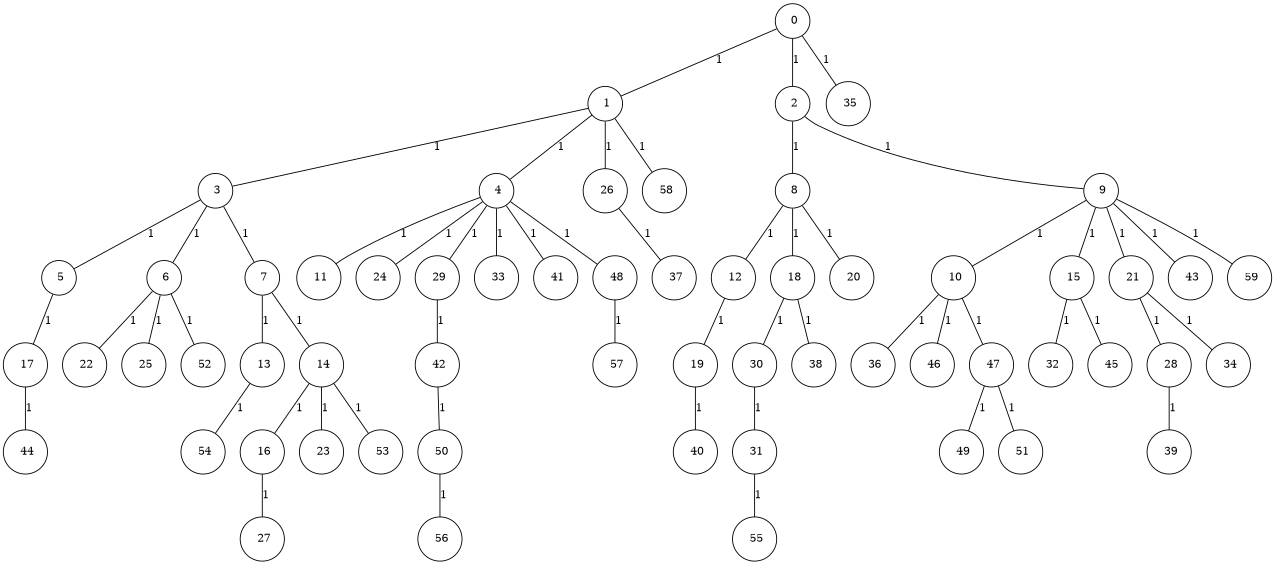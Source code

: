 graph G {
size="8.5,11;"
ratio = "expand;"
fixedsize="true;"
overlap="scale;"
node[shape=circle,width=.12,hight=.12,fontsize=12]
edge[fontsize=12]

0[label=" 0" color=black, pos="0.17985953,0.75389345!"];
1[label=" 1" color=black, pos="1.9878076,2.4514151!"];
2[label=" 2" color=black, pos="2.8742942,1.3961778!"];
3[label=" 3" color=black, pos="2.0027582,1.3443045!"];
4[label=" 4" color=black, pos="2.2941766,2.6472235!"];
5[label=" 5" color=black, pos="2.2707175,1.2973718!"];
6[label=" 6" color=black, pos="2.0691778,1.5242159!"];
7[label=" 7" color=black, pos="2.0297474,1.3806167!"];
8[label=" 8" color=black, pos="1.874122,2.2517814!"];
9[label=" 9" color=black, pos="2.7771534,1.8205295!"];
10[label=" 10" color=black, pos="2.1072304,1.906057!"];
11[label=" 11" color=black, pos="1.2851785,1.4132217!"];
12[label=" 12" color=black, pos="1.2513137,2.2259558!"];
13[label=" 13" color=black, pos="2.7589567,0.7416858!"];
14[label=" 14" color=black, pos="2.1418324,1.5918376!"];
15[label=" 15" color=black, pos="2.4655372,2.3811867!"];
16[label=" 16" color=black, pos="0.10696432,0.20158873!"];
17[label=" 17" color=black, pos="0.33616468,1.5355653!"];
18[label=" 18" color=black, pos="0.23882547,2.5533837!"];
19[label=" 19" color=black, pos="2.6919838,2.1033591!"];
20[label=" 20" color=black, pos="2.0270507,2.4653287!"];
21[label=" 21" color=black, pos="1.8526426,0.61414184!"];
22[label=" 22" color=black, pos="2.4729162,1.1660548!"];
23[label=" 23" color=black, pos="1.1784336,1.2781125!"];
24[label=" 24" color=black, pos="2.1802097,1.1695157!"];
25[label=" 25" color=black, pos="2.5018194,2.9597694!"];
26[label=" 26" color=black, pos="2.1467033,2.2646489!"];
27[label=" 27" color=black, pos="0.47975856,1.7819846!"];
28[label=" 28" color=black, pos="0.69732296,1.2928166!"];
29[label=" 29" color=black, pos="2.4543279,1.5444406!"];
30[label=" 30" color=black, pos="2.1129379,2.8656974!"];
31[label=" 31" color=black, pos="0.25773689,2.5767694!"];
32[label=" 32" color=black, pos="2.6235111,0.95432093!"];
33[label=" 33" color=black, pos="0.45136603,1.8659754!"];
34[label=" 34" color=black, pos="0.42724349,0.43675638!"];
35[label=" 35" color=black, pos="2.4986323,1.4138113!"];
36[label=" 36" color=black, pos="0.46605431,0.74592083!"];
37[label=" 37" color=black, pos="0.61358644,0.84762621!"];
38[label=" 38" color=black, pos="0.00085679302,0.017895795!"];
39[label=" 39" color=black, pos="0.85713348,1.6965402!"];
40[label=" 40" color=black, pos="0.34095028,1.6059751!"];
41[label=" 41" color=black, pos="2.5649515,1.3903856!"];
42[label=" 42" color=black, pos="1.6025747,0.89919708!"];
43[label=" 43" color=black, pos="2.045883,0.29716227!"];
44[label=" 44" color=black, pos="2.0196364,2.4323194!"];
45[label=" 45" color=black, pos="1.3334445,0.35974711!"];
46[label=" 46" color=black, pos="1.9932692,1.592895!"];
47[label=" 47" color=black, pos="0.97230812,0.33104728!"];
48[label=" 48" color=black, pos="2.9402964,2.1055747!"];
49[label=" 49" color=black, pos="2.4089728,2.497443!"];
50[label=" 50" color=black, pos="2.3231023,0.1127546!"];
51[label=" 51" color=black, pos="1.7096484,0.88092249!"];
52[label=" 52" color=black, pos="0.45299998,2.3625076!"];
53[label=" 53" color=black, pos="0.59318754,2.1207458!"];
54[label=" 54" color=black, pos="1.0998976,2.4368595!"];
55[label=" 55" color=black, pos="1.0030761,0.38546413!"];
56[label=" 56" color=black, pos="2.7049291,1.4486204!"];
57[label=" 57" color=black, pos="0.98699912,1.1254495!"];
58[label=" 58" color=black, pos="0.34270347,0.67908662!"];
59[label=" 59" color=black, pos="1.648121,2.7816367!"];
0--1[label="1"]
0--2[label="1"]
0--35[label="1"]
1--3[label="1"]
1--4[label="1"]
1--26[label="1"]
1--58[label="1"]
2--8[label="1"]
2--9[label="1"]
3--5[label="1"]
3--6[label="1"]
3--7[label="1"]
4--11[label="1"]
4--24[label="1"]
4--29[label="1"]
4--33[label="1"]
4--41[label="1"]
4--48[label="1"]
5--17[label="1"]
6--22[label="1"]
6--25[label="1"]
6--52[label="1"]
7--13[label="1"]
7--14[label="1"]
8--12[label="1"]
8--18[label="1"]
8--20[label="1"]
9--10[label="1"]
9--15[label="1"]
9--21[label="1"]
9--43[label="1"]
9--59[label="1"]
10--36[label="1"]
10--46[label="1"]
10--47[label="1"]
12--19[label="1"]
13--54[label="1"]
14--16[label="1"]
14--23[label="1"]
14--53[label="1"]
15--32[label="1"]
15--45[label="1"]
16--27[label="1"]
17--44[label="1"]
18--30[label="1"]
18--38[label="1"]
19--40[label="1"]
21--28[label="1"]
21--34[label="1"]
26--37[label="1"]
28--39[label="1"]
29--42[label="1"]
30--31[label="1"]
31--55[label="1"]
42--50[label="1"]
47--49[label="1"]
47--51[label="1"]
48--57[label="1"]
50--56[label="1"]

}
